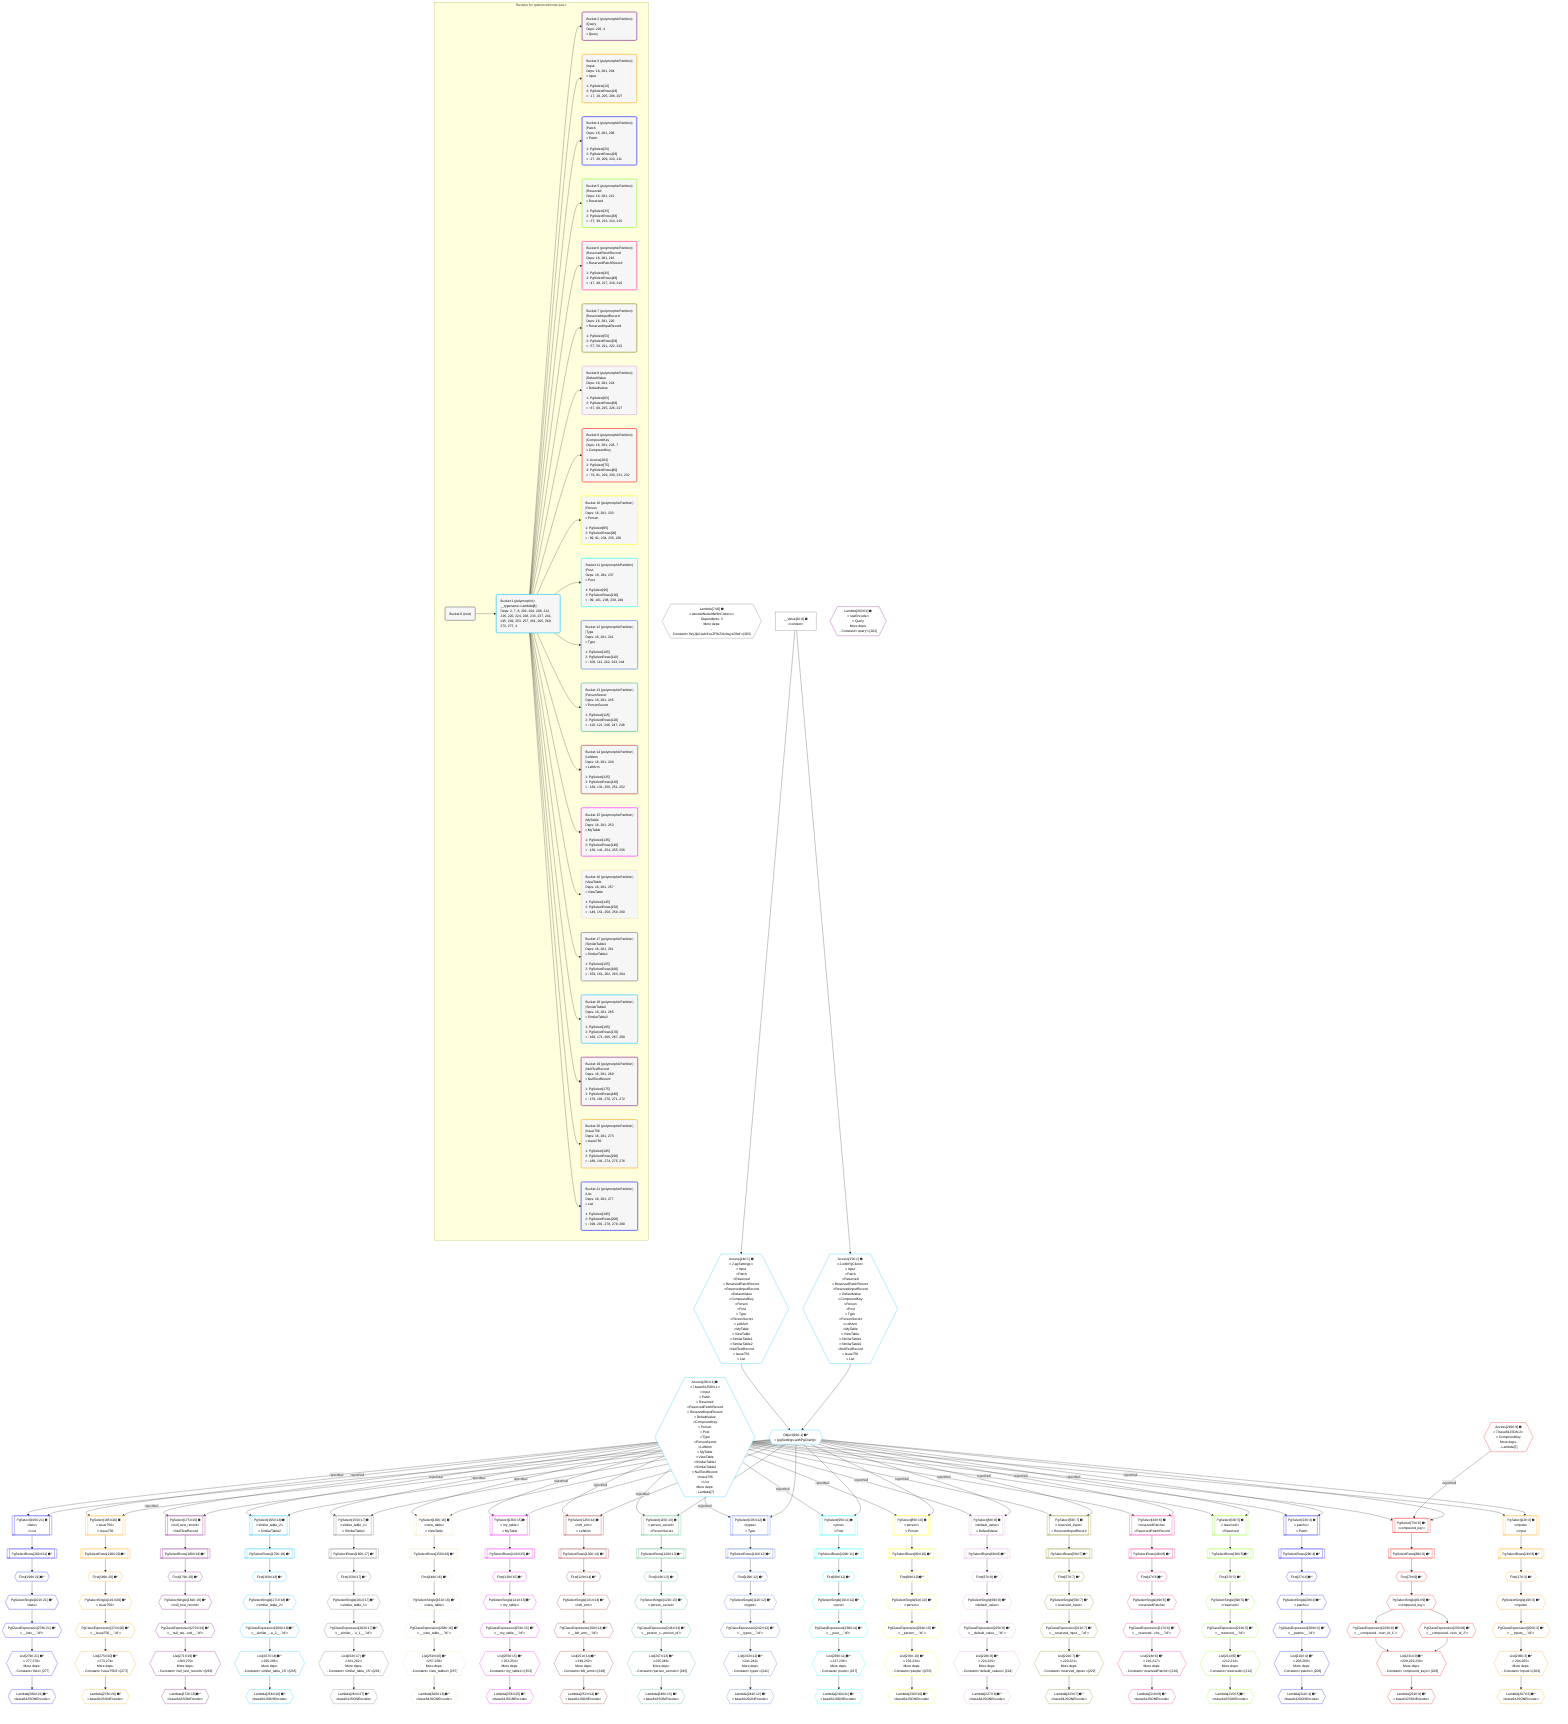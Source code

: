 %%{init: {'themeVariables': { 'fontSize': '12px'}}}%%
graph TD
    classDef path fill:#eee,stroke:#000,color:#000
    classDef plan fill:#fff,stroke-width:1px,color:#000
    classDef itemplan fill:#fff,stroke-width:2px,color:#000
    classDef unbatchedplan fill:#dff,stroke-width:1px,color:#000
    classDef sideeffectplan fill:#fcc,stroke-width:2px,color:#000
    classDef bucket fill:#f6f6f6,color:#000,stroke-width:2px,text-align:left

    subgraph "Buckets for queries/v4/node-just-c"
    Bucket0("Bucket 0 (root)"):::bucket
    Bucket1("Bucket 1 (polymorphic)<br />__typename: Lambda[8]<br />Deps: 2, 7, 8, 202, 204, 208, 212, 216, 220, 224, 228, 233, 237, 241, 245, 249, 253, 257, 261, 265, 269, 273, 277, 4"):::bucket
    Bucket2("Bucket 2 (polymorphicPartition)<br />|Query<br />Deps: 202, 4<br />ᐳQuery"):::bucket
    Bucket3("Bucket 3 (polymorphicPartition)<br />|Input<br />Deps: 16, 281, 204<br />ᐳInput<br /><br />1: PgSelect[13]<br />2: PgSelectRows[18]<br />ᐳ: 17, 19, 205, 206, 207"):::bucket
    Bucket4("Bucket 4 (polymorphicPartition)<br />|Patch<br />Deps: 16, 281, 208<br />ᐳPatch<br /><br />1: PgSelect[23]<br />2: PgSelectRows[28]<br />ᐳ: 27, 29, 209, 210, 211"):::bucket
    Bucket5("Bucket 5 (polymorphicPartition)<br />|Reserved<br />Deps: 16, 281, 212<br />ᐳReserved<br /><br />1: PgSelect[33]<br />2: PgSelectRows[38]<br />ᐳ: 37, 39, 213, 214, 215"):::bucket
    Bucket6("Bucket 6 (polymorphicPartition)<br />|ReservedPatchRecord<br />Deps: 16, 281, 216<br />ᐳReservedPatchRecord<br /><br />1: PgSelect[43]<br />2: PgSelectRows[48]<br />ᐳ: 47, 49, 217, 218, 219"):::bucket
    Bucket7("Bucket 7 (polymorphicPartition)<br />|ReservedInputRecord<br />Deps: 16, 281, 220<br />ᐳReservedInputRecord<br /><br />1: PgSelect[53]<br />2: PgSelectRows[58]<br />ᐳ: 57, 59, 221, 222, 223"):::bucket
    Bucket8("Bucket 8 (polymorphicPartition)<br />|DefaultValue<br />Deps: 16, 281, 224<br />ᐳDefaultValue<br /><br />1: PgSelect[63]<br />2: PgSelectRows[68]<br />ᐳ: 67, 69, 225, 226, 227"):::bucket
    Bucket9("Bucket 9 (polymorphicPartition)<br />|CompoundKey<br />Deps: 16, 281, 228, 7<br />ᐳCompoundKey<br /><br />1: Access[282]<br />2: PgSelect[75]<br />3: PgSelectRows[80]<br />ᐳ: 79, 81, 229, 230, 231, 232"):::bucket
    Bucket10("Bucket 10 (polymorphicPartition)<br />|Person<br />Deps: 16, 281, 233<br />ᐳPerson<br /><br />1: PgSelect[85]<br />2: PgSelectRows[90]<br />ᐳ: 89, 91, 234, 235, 236"):::bucket
    Bucket11("Bucket 11 (polymorphicPartition)<br />|Post<br />Deps: 16, 281, 237<br />ᐳPost<br /><br />1: PgSelect[95]<br />2: PgSelectRows[100]<br />ᐳ: 99, 101, 238, 239, 240"):::bucket
    Bucket12("Bucket 12 (polymorphicPartition)<br />|Type<br />Deps: 16, 281, 241<br />ᐳType<br /><br />1: PgSelect[105]<br />2: PgSelectRows[110]<br />ᐳ: 109, 111, 242, 243, 244"):::bucket
    Bucket13("Bucket 13 (polymorphicPartition)<br />|PersonSecret<br />Deps: 16, 281, 245<br />ᐳPersonSecret<br /><br />1: PgSelect[115]<br />2: PgSelectRows[120]<br />ᐳ: 119, 121, 246, 247, 248"):::bucket
    Bucket14("Bucket 14 (polymorphicPartition)<br />|LeftArm<br />Deps: 16, 281, 249<br />ᐳLeftArm<br /><br />1: PgSelect[125]<br />2: PgSelectRows[130]<br />ᐳ: 129, 131, 250, 251, 252"):::bucket
    Bucket15("Bucket 15 (polymorphicPartition)<br />|MyTable<br />Deps: 16, 281, 253<br />ᐳMyTable<br /><br />1: PgSelect[135]<br />2: PgSelectRows[140]<br />ᐳ: 139, 141, 254, 255, 256"):::bucket
    Bucket16("Bucket 16 (polymorphicPartition)<br />|ViewTable<br />Deps: 16, 281, 257<br />ᐳViewTable<br /><br />1: PgSelect[145]<br />2: PgSelectRows[150]<br />ᐳ: 149, 151, 258, 259, 260"):::bucket
    Bucket17("Bucket 17 (polymorphicPartition)<br />|SimilarTable1<br />Deps: 16, 281, 261<br />ᐳSimilarTable1<br /><br />1: PgSelect[155]<br />2: PgSelectRows[160]<br />ᐳ: 159, 161, 262, 263, 264"):::bucket
    Bucket18("Bucket 18 (polymorphicPartition)<br />|SimilarTable2<br />Deps: 16, 281, 265<br />ᐳSimilarTable2<br /><br />1: PgSelect[165]<br />2: PgSelectRows[170]<br />ᐳ: 169, 171, 266, 267, 268"):::bucket
    Bucket19("Bucket 19 (polymorphicPartition)<br />|NullTestRecord<br />Deps: 16, 281, 269<br />ᐳNullTestRecord<br /><br />1: PgSelect[175]<br />2: PgSelectRows[180]<br />ᐳ: 179, 181, 270, 271, 272"):::bucket
    Bucket20("Bucket 20 (polymorphicPartition)<br />|Issue756<br />Deps: 16, 281, 273<br />ᐳIssue756<br /><br />1: PgSelect[185]<br />2: PgSelectRows[190]<br />ᐳ: 189, 191, 274, 275, 276"):::bucket
    Bucket21("Bucket 21 (polymorphicPartition)<br />|List<br />Deps: 16, 281, 277<br />ᐳList<br /><br />1: PgSelect[195]<br />2: PgSelectRows[200]<br />ᐳ: 199, 201, 278, 279, 280"):::bucket
    end
    Bucket0 --> Bucket1
    Bucket1 --> Bucket2 & Bucket3 & Bucket4 & Bucket5 & Bucket6 & Bucket7 & Bucket8 & Bucket9 & Bucket10 & Bucket11 & Bucket12 & Bucket13 & Bucket14 & Bucket15 & Bucket16 & Bucket17 & Bucket18 & Bucket19 & Bucket20 & Bucket21

    %% plan dependencies
    Lambda7{{"Lambda[7∈0] ➊<br />ᐸdecodeNodeIdWithCodecsᐳ<br />Dependents: 3<br />More deps:<br />- Constantᐸ'WyJjb21wb3VuZF9rZXlzIiwyLDNd'ᐳ[283]"}}:::plan
    __Value2["__Value[2∈0] ➊<br />ᐸcontextᐳ"]:::plan
    Object16{{"Object[16∈1] ➊^<br />ᐸ{pgSettings,withPgClient}ᐳ"}}:::plan
    Access14{{"Access[14∈1] ➊<br />ᐸ2.pgSettingsᐳ<br />ᐳInput<br />ᐳPatch<br />ᐳReserved<br />ᐳReservedPatchRecord<br />ᐳReservedInputRecord<br />ᐳDefaultValue<br />ᐳCompoundKey<br />ᐳPerson<br />ᐳPost<br />ᐳType<br />ᐳPersonSecret<br />ᐳLeftArm<br />ᐳMyTable<br />ᐳViewTable<br />ᐳSimilarTable1<br />ᐳSimilarTable2<br />ᐳNullTestRecord<br />ᐳIssue756<br />ᐳList"}}:::plan
    Access15{{"Access[15∈1] ➊<br />ᐸ2.withPgClientᐳ<br />ᐳInput<br />ᐳPatch<br />ᐳReserved<br />ᐳReservedPatchRecord<br />ᐳReservedInputRecord<br />ᐳDefaultValue<br />ᐳCompoundKey<br />ᐳPerson<br />ᐳPost<br />ᐳType<br />ᐳPersonSecret<br />ᐳLeftArm<br />ᐳMyTable<br />ᐳViewTable<br />ᐳSimilarTable1<br />ᐳSimilarTable2<br />ᐳNullTestRecord<br />ᐳIssue756<br />ᐳList"}}:::plan
    Access14 & Access15 --> Object16
    __Value2 --> Access14
    __Value2 --> Access15
    Access281{{"Access[281∈1] ➊<br />ᐸ7.base64JSON.1ᐳ<br />ᐳInput<br />ᐳPatch<br />ᐳReserved<br />ᐳReservedPatchRecord<br />ᐳReservedInputRecord<br />ᐳDefaultValue<br />ᐳCompoundKey<br />ᐳPerson<br />ᐳPost<br />ᐳType<br />ᐳPersonSecret<br />ᐳLeftArm<br />ᐳMyTable<br />ᐳViewTable<br />ᐳSimilarTable1<br />ᐳSimilarTable2<br />ᐳNullTestRecord<br />ᐳIssue756<br />ᐳList<br />More deps:<br />- Lambda[7]"}}:::plan
    Lambda203{{"Lambda[203∈2] ➊<br />ᐸrawEncodeᐳ<br />ᐳQuery<br />More deps:<br />- Constantᐸ'query'ᐳ[202]"}}:::plan
    PgSelect13[["PgSelect[13∈3] ➊<br />ᐸinputsᐳ<br />ᐳInput"]]:::plan
    Access281 -->|rejectNull| PgSelect13
    Object16 --> PgSelect13
    List206{{"List[206∈3] ➊^<br />ᐸ204,205ᐳ<br />More deps:<br />- Constantᐸ'inputs'ᐳ[204]"}}:::plan
    PgClassExpression205{{"PgClassExpression[205∈3] ➊^<br />ᐸ__inputs__.”id”ᐳ"}}:::plan
    PgClassExpression205 --> List206
    First17{{"First[17∈3] ➊^"}}:::plan
    PgSelectRows18[["PgSelectRows[18∈3] ➊^"]]:::plan
    PgSelectRows18 --> First17
    PgSelect13 --> PgSelectRows18
    PgSelectSingle19{{"PgSelectSingle[19∈3] ➊^<br />ᐸinputsᐳ"}}:::plan
    First17 --> PgSelectSingle19
    PgSelectSingle19 --> PgClassExpression205
    Lambda207{{"Lambda[207∈3] ➊^<br />ᐸbase64JSONEncodeᐳ"}}:::plan
    List206 --> Lambda207
    PgSelect23[["PgSelect[23∈4] ➊<br />ᐸpatchsᐳ<br />ᐳPatch"]]:::plan
    Access281 -->|rejectNull| PgSelect23
    Object16 --> PgSelect23
    List210{{"List[210∈4] ➊^<br />ᐸ208,209ᐳ<br />More deps:<br />- Constantᐸ'patchs'ᐳ[208]"}}:::plan
    PgClassExpression209{{"PgClassExpression[209∈4] ➊^<br />ᐸ__patchs__.”id”ᐳ"}}:::plan
    PgClassExpression209 --> List210
    First27{{"First[27∈4] ➊^"}}:::plan
    PgSelectRows28[["PgSelectRows[28∈4] ➊^"]]:::plan
    PgSelectRows28 --> First27
    PgSelect23 --> PgSelectRows28
    PgSelectSingle29{{"PgSelectSingle[29∈4] ➊^<br />ᐸpatchsᐳ"}}:::plan
    First27 --> PgSelectSingle29
    PgSelectSingle29 --> PgClassExpression209
    Lambda211{{"Lambda[211∈4] ➊^<br />ᐸbase64JSONEncodeᐳ"}}:::plan
    List210 --> Lambda211
    PgSelect33[["PgSelect[33∈5] ➊<br />ᐸreservedᐳ<br />ᐳReserved"]]:::plan
    Access281 -->|rejectNull| PgSelect33
    Object16 --> PgSelect33
    List214{{"List[214∈5] ➊^<br />ᐸ212,213ᐳ<br />More deps:<br />- Constantᐸ'reserveds'ᐳ[212]"}}:::plan
    PgClassExpression213{{"PgClassExpression[213∈5] ➊^<br />ᐸ__reserved__.”id”ᐳ"}}:::plan
    PgClassExpression213 --> List214
    First37{{"First[37∈5] ➊^"}}:::plan
    PgSelectRows38[["PgSelectRows[38∈5] ➊^"]]:::plan
    PgSelectRows38 --> First37
    PgSelect33 --> PgSelectRows38
    PgSelectSingle39{{"PgSelectSingle[39∈5] ➊^<br />ᐸreservedᐳ"}}:::plan
    First37 --> PgSelectSingle39
    PgSelectSingle39 --> PgClassExpression213
    Lambda215{{"Lambda[215∈5] ➊^<br />ᐸbase64JSONEncodeᐳ"}}:::plan
    List214 --> Lambda215
    PgSelect43[["PgSelect[43∈6] ➊<br />ᐸreservedPatchsᐳ<br />ᐳReservedPatchRecord"]]:::plan
    Access281 -->|rejectNull| PgSelect43
    Object16 --> PgSelect43
    List218{{"List[218∈6] ➊^<br />ᐸ216,217ᐳ<br />More deps:<br />- Constantᐸ'reservedPatchs'ᐳ[216]"}}:::plan
    PgClassExpression217{{"PgClassExpression[217∈6] ➊^<br />ᐸ__reserved...chs__.”id”ᐳ"}}:::plan
    PgClassExpression217 --> List218
    First47{{"First[47∈6] ➊^"}}:::plan
    PgSelectRows48[["PgSelectRows[48∈6] ➊^"]]:::plan
    PgSelectRows48 --> First47
    PgSelect43 --> PgSelectRows48
    PgSelectSingle49{{"PgSelectSingle[49∈6] ➊^<br />ᐸreservedPatchsᐳ"}}:::plan
    First47 --> PgSelectSingle49
    PgSelectSingle49 --> PgClassExpression217
    Lambda219{{"Lambda[219∈6] ➊^<br />ᐸbase64JSONEncodeᐳ"}}:::plan
    List218 --> Lambda219
    PgSelect53[["PgSelect[53∈7] ➊<br />ᐸreserved_inputᐳ<br />ᐳReservedInputRecord"]]:::plan
    Access281 -->|rejectNull| PgSelect53
    Object16 --> PgSelect53
    List222{{"List[222∈7] ➊^<br />ᐸ220,221ᐳ<br />More deps:<br />- Constantᐸ'reserved_inputs'ᐳ[220]"}}:::plan
    PgClassExpression221{{"PgClassExpression[221∈7] ➊^<br />ᐸ__reserved_input__.”id”ᐳ"}}:::plan
    PgClassExpression221 --> List222
    First57{{"First[57∈7] ➊^"}}:::plan
    PgSelectRows58[["PgSelectRows[58∈7] ➊^"]]:::plan
    PgSelectRows58 --> First57
    PgSelect53 --> PgSelectRows58
    PgSelectSingle59{{"PgSelectSingle[59∈7] ➊^<br />ᐸreserved_inputᐳ"}}:::plan
    First57 --> PgSelectSingle59
    PgSelectSingle59 --> PgClassExpression221
    Lambda223{{"Lambda[223∈7] ➊^<br />ᐸbase64JSONEncodeᐳ"}}:::plan
    List222 --> Lambda223
    PgSelect63[["PgSelect[63∈8] ➊<br />ᐸdefault_valueᐳ<br />ᐳDefaultValue"]]:::plan
    Access281 -->|rejectNull| PgSelect63
    Object16 --> PgSelect63
    List226{{"List[226∈8] ➊^<br />ᐸ224,225ᐳ<br />More deps:<br />- Constantᐸ'default_values'ᐳ[224]"}}:::plan
    PgClassExpression225{{"PgClassExpression[225∈8] ➊^<br />ᐸ__default_value__.”id”ᐳ"}}:::plan
    PgClassExpression225 --> List226
    First67{{"First[67∈8] ➊^"}}:::plan
    PgSelectRows68[["PgSelectRows[68∈8] ➊^"]]:::plan
    PgSelectRows68 --> First67
    PgSelect63 --> PgSelectRows68
    PgSelectSingle69{{"PgSelectSingle[69∈8] ➊^<br />ᐸdefault_valueᐳ"}}:::plan
    First67 --> PgSelectSingle69
    PgSelectSingle69 --> PgClassExpression225
    Lambda227{{"Lambda[227∈8] ➊^<br />ᐸbase64JSONEncodeᐳ"}}:::plan
    List226 --> Lambda227
    PgSelect75[["PgSelect[75∈9] ➊^<br />ᐸcompound_keyᐳ"]]:::plan
    Access282{{"Access[282∈9] ➊<br />ᐸ7.base64JSON.2ᐳ<br />ᐳCompoundKey<br />More deps:<br />- Lambda[7]"}}:::plan
    Access281 -->|rejectNull| PgSelect75
    Access282 -->|rejectNull| PgSelect75
    Object16 --> PgSelect75
    List231{{"List[231∈9] ➊^<br />ᐸ228,229,230ᐳ<br />More deps:<br />- Constantᐸ'compound_keys'ᐳ[228]"}}:::plan
    PgClassExpression229{{"PgClassExpression[229∈9] ➊^<br />ᐸ__compound...rson_id_1”ᐳ"}}:::plan
    PgClassExpression230{{"PgClassExpression[230∈9] ➊^<br />ᐸ__compound...rson_id_2”ᐳ"}}:::plan
    PgClassExpression229 & PgClassExpression230 --> List231
    First79{{"First[79∈9] ➊^"}}:::plan
    PgSelectRows80[["PgSelectRows[80∈9] ➊^"]]:::plan
    PgSelectRows80 --> First79
    PgSelect75 --> PgSelectRows80
    PgSelectSingle81{{"PgSelectSingle[81∈9] ➊^<br />ᐸcompound_keyᐳ"}}:::plan
    First79 --> PgSelectSingle81
    PgSelectSingle81 --> PgClassExpression229
    PgSelectSingle81 --> PgClassExpression230
    Lambda232{{"Lambda[232∈9] ➊^<br />ᐸbase64JSONEncodeᐳ"}}:::plan
    List231 --> Lambda232
    PgSelect85[["PgSelect[85∈10] ➊<br />ᐸpersonᐳ<br />ᐳPerson"]]:::plan
    Access281 -->|rejectNull| PgSelect85
    Object16 --> PgSelect85
    List235{{"List[235∈10] ➊^<br />ᐸ233,234ᐳ<br />More deps:<br />- Constantᐸ'people'ᐳ[233]"}}:::plan
    PgClassExpression234{{"PgClassExpression[234∈10] ➊^<br />ᐸ__person__.”id”ᐳ"}}:::plan
    PgClassExpression234 --> List235
    First89{{"First[89∈10] ➊^"}}:::plan
    PgSelectRows90[["PgSelectRows[90∈10] ➊^"]]:::plan
    PgSelectRows90 --> First89
    PgSelect85 --> PgSelectRows90
    PgSelectSingle91{{"PgSelectSingle[91∈10] ➊^<br />ᐸpersonᐳ"}}:::plan
    First89 --> PgSelectSingle91
    PgSelectSingle91 --> PgClassExpression234
    Lambda236{{"Lambda[236∈10] ➊^<br />ᐸbase64JSONEncodeᐳ"}}:::plan
    List235 --> Lambda236
    PgSelect95[["PgSelect[95∈11] ➊<br />ᐸpostᐳ<br />ᐳPost"]]:::plan
    Access281 -->|rejectNull| PgSelect95
    Object16 --> PgSelect95
    List239{{"List[239∈11] ➊^<br />ᐸ237,238ᐳ<br />More deps:<br />- Constantᐸ'posts'ᐳ[237]"}}:::plan
    PgClassExpression238{{"PgClassExpression[238∈11] ➊^<br />ᐸ__post__.”id”ᐳ"}}:::plan
    PgClassExpression238 --> List239
    First99{{"First[99∈11] ➊^"}}:::plan
    PgSelectRows100[["PgSelectRows[100∈11] ➊^"]]:::plan
    PgSelectRows100 --> First99
    PgSelect95 --> PgSelectRows100
    PgSelectSingle101{{"PgSelectSingle[101∈11] ➊^<br />ᐸpostᐳ"}}:::plan
    First99 --> PgSelectSingle101
    PgSelectSingle101 --> PgClassExpression238
    Lambda240{{"Lambda[240∈11] ➊^<br />ᐸbase64JSONEncodeᐳ"}}:::plan
    List239 --> Lambda240
    PgSelect105[["PgSelect[105∈12] ➊<br />ᐸtypesᐳ<br />ᐳType"]]:::plan
    Access281 -->|rejectNull| PgSelect105
    Object16 --> PgSelect105
    List243{{"List[243∈12] ➊^<br />ᐸ241,242ᐳ<br />More deps:<br />- Constantᐸ'types'ᐳ[241]"}}:::plan
    PgClassExpression242{{"PgClassExpression[242∈12] ➊^<br />ᐸ__types__.”id”ᐳ"}}:::plan
    PgClassExpression242 --> List243
    First109{{"First[109∈12] ➊^"}}:::plan
    PgSelectRows110[["PgSelectRows[110∈12] ➊^"]]:::plan
    PgSelectRows110 --> First109
    PgSelect105 --> PgSelectRows110
    PgSelectSingle111{{"PgSelectSingle[111∈12] ➊^<br />ᐸtypesᐳ"}}:::plan
    First109 --> PgSelectSingle111
    PgSelectSingle111 --> PgClassExpression242
    Lambda244{{"Lambda[244∈12] ➊^<br />ᐸbase64JSONEncodeᐳ"}}:::plan
    List243 --> Lambda244
    PgSelect115[["PgSelect[115∈13] ➊<br />ᐸperson_secretᐳ<br />ᐳPersonSecret"]]:::plan
    Access281 -->|rejectNull| PgSelect115
    Object16 --> PgSelect115
    List247{{"List[247∈13] ➊^<br />ᐸ245,246ᐳ<br />More deps:<br />- Constantᐸ'person_secrets'ᐳ[245]"}}:::plan
    PgClassExpression246{{"PgClassExpression[246∈13] ➊^<br />ᐸ__person_s...person_id”ᐳ"}}:::plan
    PgClassExpression246 --> List247
    First119{{"First[119∈13] ➊^"}}:::plan
    PgSelectRows120[["PgSelectRows[120∈13] ➊^"]]:::plan
    PgSelectRows120 --> First119
    PgSelect115 --> PgSelectRows120
    PgSelectSingle121{{"PgSelectSingle[121∈13] ➊^<br />ᐸperson_secretᐳ"}}:::plan
    First119 --> PgSelectSingle121
    PgSelectSingle121 --> PgClassExpression246
    Lambda248{{"Lambda[248∈13] ➊^<br />ᐸbase64JSONEncodeᐳ"}}:::plan
    List247 --> Lambda248
    PgSelect125[["PgSelect[125∈14] ➊<br />ᐸleft_armᐳ<br />ᐳLeftArm"]]:::plan
    Access281 -->|rejectNull| PgSelect125
    Object16 --> PgSelect125
    List251{{"List[251∈14] ➊^<br />ᐸ249,250ᐳ<br />More deps:<br />- Constantᐸ'left_arms'ᐳ[249]"}}:::plan
    PgClassExpression250{{"PgClassExpression[250∈14] ➊^<br />ᐸ__left_arm__.”id”ᐳ"}}:::plan
    PgClassExpression250 --> List251
    First129{{"First[129∈14] ➊^"}}:::plan
    PgSelectRows130[["PgSelectRows[130∈14] ➊^"]]:::plan
    PgSelectRows130 --> First129
    PgSelect125 --> PgSelectRows130
    PgSelectSingle131{{"PgSelectSingle[131∈14] ➊^<br />ᐸleft_armᐳ"}}:::plan
    First129 --> PgSelectSingle131
    PgSelectSingle131 --> PgClassExpression250
    Lambda252{{"Lambda[252∈14] ➊^<br />ᐸbase64JSONEncodeᐳ"}}:::plan
    List251 --> Lambda252
    PgSelect135[["PgSelect[135∈15] ➊<br />ᐸmy_tableᐳ<br />ᐳMyTable"]]:::plan
    Access281 -->|rejectNull| PgSelect135
    Object16 --> PgSelect135
    List255{{"List[255∈15] ➊^<br />ᐸ253,254ᐳ<br />More deps:<br />- Constantᐸ'my_tables'ᐳ[253]"}}:::plan
    PgClassExpression254{{"PgClassExpression[254∈15] ➊^<br />ᐸ__my_table__.”id”ᐳ"}}:::plan
    PgClassExpression254 --> List255
    First139{{"First[139∈15] ➊^"}}:::plan
    PgSelectRows140[["PgSelectRows[140∈15] ➊^"]]:::plan
    PgSelectRows140 --> First139
    PgSelect135 --> PgSelectRows140
    PgSelectSingle141{{"PgSelectSingle[141∈15] ➊^<br />ᐸmy_tableᐳ"}}:::plan
    First139 --> PgSelectSingle141
    PgSelectSingle141 --> PgClassExpression254
    Lambda256{{"Lambda[256∈15] ➊^<br />ᐸbase64JSONEncodeᐳ"}}:::plan
    List255 --> Lambda256
    PgSelect145[["PgSelect[145∈16] ➊<br />ᐸview_tableᐳ<br />ᐳViewTable"]]:::plan
    Access281 -->|rejectNull| PgSelect145
    Object16 --> PgSelect145
    List259{{"List[259∈16] ➊^<br />ᐸ257,258ᐳ<br />More deps:<br />- Constantᐸ'view_tables'ᐳ[257]"}}:::plan
    PgClassExpression258{{"PgClassExpression[258∈16] ➊^<br />ᐸ__view_table__.”id”ᐳ"}}:::plan
    PgClassExpression258 --> List259
    First149{{"First[149∈16] ➊^"}}:::plan
    PgSelectRows150[["PgSelectRows[150∈16] ➊^"]]:::plan
    PgSelectRows150 --> First149
    PgSelect145 --> PgSelectRows150
    PgSelectSingle151{{"PgSelectSingle[151∈16] ➊^<br />ᐸview_tableᐳ"}}:::plan
    First149 --> PgSelectSingle151
    PgSelectSingle151 --> PgClassExpression258
    Lambda260{{"Lambda[260∈16] ➊^<br />ᐸbase64JSONEncodeᐳ"}}:::plan
    List259 --> Lambda260
    PgSelect155[["PgSelect[155∈17] ➊<br />ᐸsimilar_table_1ᐳ<br />ᐳSimilarTable1"]]:::plan
    Access281 -->|rejectNull| PgSelect155
    Object16 --> PgSelect155
    List263{{"List[263∈17] ➊^<br />ᐸ261,262ᐳ<br />More deps:<br />- Constantᐸ'similar_table_1S'ᐳ[261]"}}:::plan
    PgClassExpression262{{"PgClassExpression[262∈17] ➊^<br />ᐸ__similar_...e_1__.”id”ᐳ"}}:::plan
    PgClassExpression262 --> List263
    First159{{"First[159∈17] ➊^"}}:::plan
    PgSelectRows160[["PgSelectRows[160∈17] ➊^"]]:::plan
    PgSelectRows160 --> First159
    PgSelect155 --> PgSelectRows160
    PgSelectSingle161{{"PgSelectSingle[161∈17] ➊^<br />ᐸsimilar_table_1ᐳ"}}:::plan
    First159 --> PgSelectSingle161
    PgSelectSingle161 --> PgClassExpression262
    Lambda264{{"Lambda[264∈17] ➊^<br />ᐸbase64JSONEncodeᐳ"}}:::plan
    List263 --> Lambda264
    PgSelect165[["PgSelect[165∈18] ➊<br />ᐸsimilar_table_2ᐳ<br />ᐳSimilarTable2"]]:::plan
    Access281 -->|rejectNull| PgSelect165
    Object16 --> PgSelect165
    List267{{"List[267∈18] ➊^<br />ᐸ265,266ᐳ<br />More deps:<br />- Constantᐸ'similar_table_2S'ᐳ[265]"}}:::plan
    PgClassExpression266{{"PgClassExpression[266∈18] ➊^<br />ᐸ__similar_...e_2__.”id”ᐳ"}}:::plan
    PgClassExpression266 --> List267
    First169{{"First[169∈18] ➊^"}}:::plan
    PgSelectRows170[["PgSelectRows[170∈18] ➊^"]]:::plan
    PgSelectRows170 --> First169
    PgSelect165 --> PgSelectRows170
    PgSelectSingle171{{"PgSelectSingle[171∈18] ➊^<br />ᐸsimilar_table_2ᐳ"}}:::plan
    First169 --> PgSelectSingle171
    PgSelectSingle171 --> PgClassExpression266
    Lambda268{{"Lambda[268∈18] ➊^<br />ᐸbase64JSONEncodeᐳ"}}:::plan
    List267 --> Lambda268
    PgSelect175[["PgSelect[175∈19] ➊<br />ᐸnull_test_recordᐳ<br />ᐳNullTestRecord"]]:::plan
    Access281 -->|rejectNull| PgSelect175
    Object16 --> PgSelect175
    List271{{"List[271∈19] ➊^<br />ᐸ269,270ᐳ<br />More deps:<br />- Constantᐸ'null_test_records'ᐳ[269]"}}:::plan
    PgClassExpression270{{"PgClassExpression[270∈19] ➊^<br />ᐸ__null_tes...ord__.”id”ᐳ"}}:::plan
    PgClassExpression270 --> List271
    First179{{"First[179∈19] ➊^"}}:::plan
    PgSelectRows180[["PgSelectRows[180∈19] ➊^"]]:::plan
    PgSelectRows180 --> First179
    PgSelect175 --> PgSelectRows180
    PgSelectSingle181{{"PgSelectSingle[181∈19] ➊^<br />ᐸnull_test_recordᐳ"}}:::plan
    First179 --> PgSelectSingle181
    PgSelectSingle181 --> PgClassExpression270
    Lambda272{{"Lambda[272∈19] ➊^<br />ᐸbase64JSONEncodeᐳ"}}:::plan
    List271 --> Lambda272
    PgSelect185[["PgSelect[185∈20] ➊<br />ᐸissue756ᐳ<br />ᐳIssue756"]]:::plan
    Access281 -->|rejectNull| PgSelect185
    Object16 --> PgSelect185
    List275{{"List[275∈20] ➊^<br />ᐸ273,274ᐳ<br />More deps:<br />- Constantᐸ'issue756S'ᐳ[273]"}}:::plan
    PgClassExpression274{{"PgClassExpression[274∈20] ➊^<br />ᐸ__issue756__.”id”ᐳ"}}:::plan
    PgClassExpression274 --> List275
    First189{{"First[189∈20] ➊^"}}:::plan
    PgSelectRows190[["PgSelectRows[190∈20] ➊^"]]:::plan
    PgSelectRows190 --> First189
    PgSelect185 --> PgSelectRows190
    PgSelectSingle191{{"PgSelectSingle[191∈20] ➊^<br />ᐸissue756ᐳ"}}:::plan
    First189 --> PgSelectSingle191
    PgSelectSingle191 --> PgClassExpression274
    Lambda276{{"Lambda[276∈20] ➊^<br />ᐸbase64JSONEncodeᐳ"}}:::plan
    List275 --> Lambda276
    PgSelect195[["PgSelect[195∈21] ➊<br />ᐸlistsᐳ<br />ᐳList"]]:::plan
    Access281 -->|rejectNull| PgSelect195
    Object16 --> PgSelect195
    List279{{"List[279∈21] ➊^<br />ᐸ277,278ᐳ<br />More deps:<br />- Constantᐸ'lists'ᐳ[277]"}}:::plan
    PgClassExpression278{{"PgClassExpression[278∈21] ➊^<br />ᐸ__lists__.”id”ᐳ"}}:::plan
    PgClassExpression278 --> List279
    First199{{"First[199∈21] ➊^"}}:::plan
    PgSelectRows200[["PgSelectRows[200∈21] ➊^"]]:::plan
    PgSelectRows200 --> First199
    PgSelect195 --> PgSelectRows200
    PgSelectSingle201{{"PgSelectSingle[201∈21] ➊^<br />ᐸlistsᐳ"}}:::plan
    First199 --> PgSelectSingle201
    PgSelectSingle201 --> PgClassExpression278
    Lambda280{{"Lambda[280∈21] ➊^<br />ᐸbase64JSONEncodeᐳ"}}:::plan
    List279 --> Lambda280

    %% define steps
    classDef bucket0 stroke:#696969
    class Bucket0,__Value2,Lambda7 bucket0
    classDef bucket1 stroke:#00bfff
    class Bucket1,Access14,Access15,Object16,Access281 bucket1
    classDef bucket2 stroke:#7f007f
    class Bucket2,Lambda203 bucket2
    classDef bucket3 stroke:#ffa500
    class Bucket3,PgSelect13,First17,PgSelectRows18,PgSelectSingle19,PgClassExpression205,List206,Lambda207 bucket3
    classDef bucket4 stroke:#0000ff
    class Bucket4,PgSelect23,First27,PgSelectRows28,PgSelectSingle29,PgClassExpression209,List210,Lambda211 bucket4
    classDef bucket5 stroke:#7fff00
    class Bucket5,PgSelect33,First37,PgSelectRows38,PgSelectSingle39,PgClassExpression213,List214,Lambda215 bucket5
    classDef bucket6 stroke:#ff1493
    class Bucket6,PgSelect43,First47,PgSelectRows48,PgSelectSingle49,PgClassExpression217,List218,Lambda219 bucket6
    classDef bucket7 stroke:#808000
    class Bucket7,PgSelect53,First57,PgSelectRows58,PgSelectSingle59,PgClassExpression221,List222,Lambda223 bucket7
    classDef bucket8 stroke:#dda0dd
    class Bucket8,PgSelect63,First67,PgSelectRows68,PgSelectSingle69,PgClassExpression225,List226,Lambda227 bucket8
    classDef bucket9 stroke:#ff0000
    class Bucket9,PgSelect75,First79,PgSelectRows80,PgSelectSingle81,PgClassExpression229,PgClassExpression230,List231,Lambda232,Access282 bucket9
    classDef bucket10 stroke:#ffff00
    class Bucket10,PgSelect85,First89,PgSelectRows90,PgSelectSingle91,PgClassExpression234,List235,Lambda236 bucket10
    classDef bucket11 stroke:#00ffff
    class Bucket11,PgSelect95,First99,PgSelectRows100,PgSelectSingle101,PgClassExpression238,List239,Lambda240 bucket11
    classDef bucket12 stroke:#4169e1
    class Bucket12,PgSelect105,First109,PgSelectRows110,PgSelectSingle111,PgClassExpression242,List243,Lambda244 bucket12
    classDef bucket13 stroke:#3cb371
    class Bucket13,PgSelect115,First119,PgSelectRows120,PgSelectSingle121,PgClassExpression246,List247,Lambda248 bucket13
    classDef bucket14 stroke:#a52a2a
    class Bucket14,PgSelect125,First129,PgSelectRows130,PgSelectSingle131,PgClassExpression250,List251,Lambda252 bucket14
    classDef bucket15 stroke:#ff00ff
    class Bucket15,PgSelect135,First139,PgSelectRows140,PgSelectSingle141,PgClassExpression254,List255,Lambda256 bucket15
    classDef bucket16 stroke:#f5deb3
    class Bucket16,PgSelect145,First149,PgSelectRows150,PgSelectSingle151,PgClassExpression258,List259,Lambda260 bucket16
    classDef bucket17 stroke:#696969
    class Bucket17,PgSelect155,First159,PgSelectRows160,PgSelectSingle161,PgClassExpression262,List263,Lambda264 bucket17
    classDef bucket18 stroke:#00bfff
    class Bucket18,PgSelect165,First169,PgSelectRows170,PgSelectSingle171,PgClassExpression266,List267,Lambda268 bucket18
    classDef bucket19 stroke:#7f007f
    class Bucket19,PgSelect175,First179,PgSelectRows180,PgSelectSingle181,PgClassExpression270,List271,Lambda272 bucket19
    classDef bucket20 stroke:#ffa500
    class Bucket20,PgSelect185,First189,PgSelectRows190,PgSelectSingle191,PgClassExpression274,List275,Lambda276 bucket20
    classDef bucket21 stroke:#0000ff
    class Bucket21,PgSelect195,First199,PgSelectRows200,PgSelectSingle201,PgClassExpression278,List279,Lambda280 bucket21